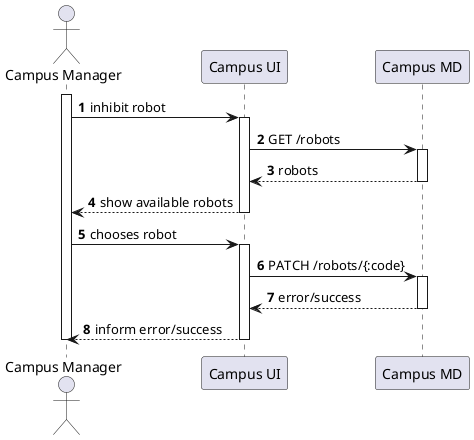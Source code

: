 @startuml
autonumber

actor "Campus Manager" as usr

participant "Campus UI" as ui
participant "Campus MD" as md

activate usr
    usr -> ui : inhibit robot
    activate ui
        ui -> md : GET /robots
        activate md
            md --> ui : robots
        deactivate md

        ui --> usr : show available robots
    deactivate ui

    usr -> ui : chooses robot
    activate ui
        ui -> md : PATCH /robots/{:code}
        activate md
            md --> ui : error/success
        deactivate md

        ui --> usr : inform error/success
    deactivate ui
deactivate usr

@enduml
